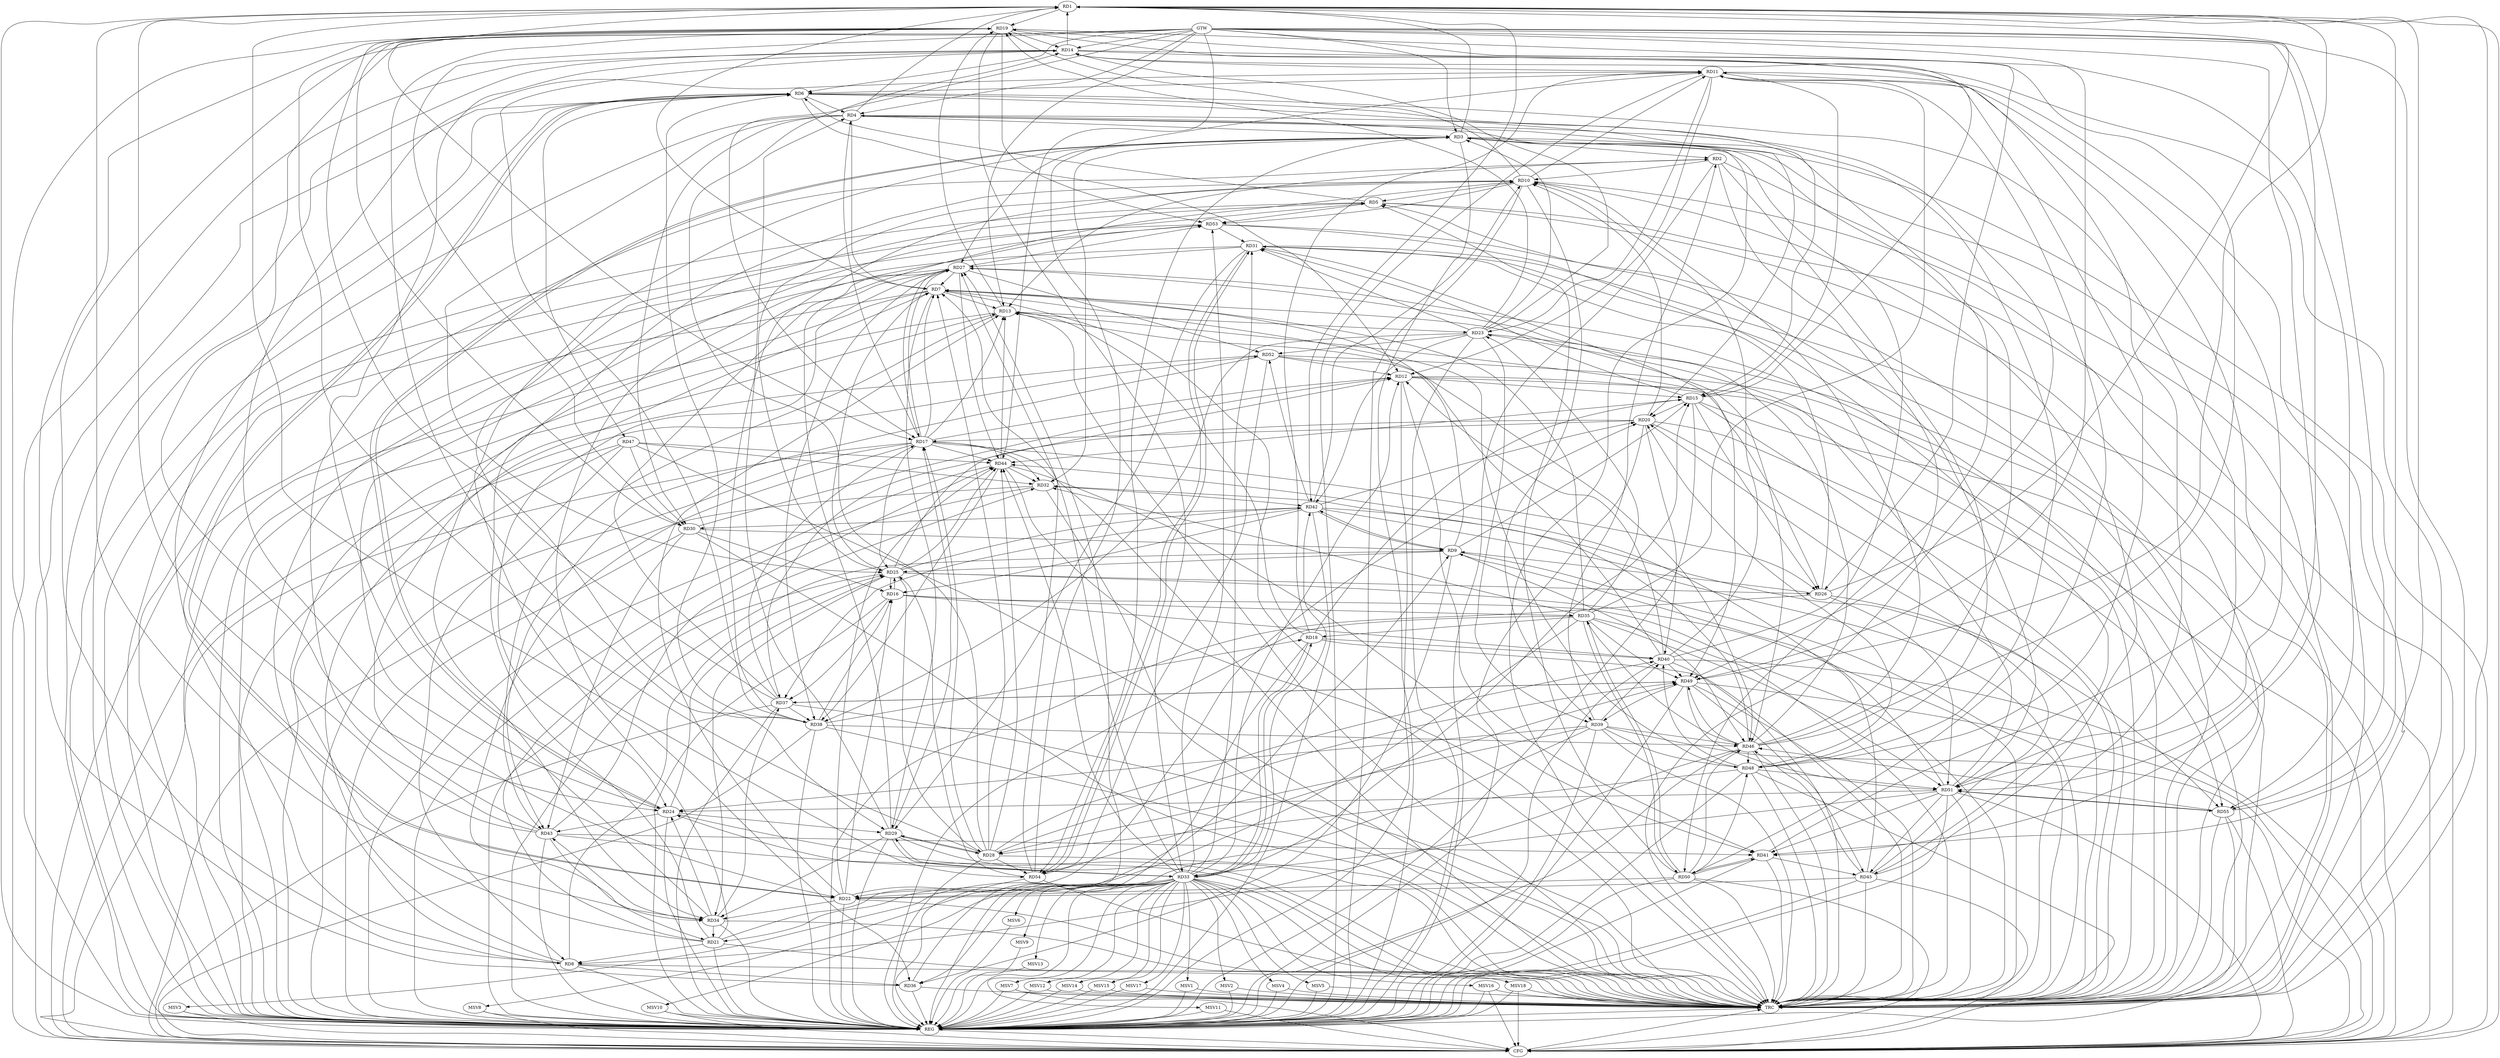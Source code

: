 strict digraph G {
  RD1 [ label="RD1" ];
  RD2 [ label="RD2" ];
  RD3 [ label="RD3" ];
  RD4 [ label="RD4" ];
  RD5 [ label="RD5" ];
  RD6 [ label="RD6" ];
  RD7 [ label="RD7" ];
  RD8 [ label="RD8" ];
  RD9 [ label="RD9" ];
  RD10 [ label="RD10" ];
  RD11 [ label="RD11" ];
  RD12 [ label="RD12" ];
  RD13 [ label="RD13" ];
  RD14 [ label="RD14" ];
  RD15 [ label="RD15" ];
  RD16 [ label="RD16" ];
  RD17 [ label="RD17" ];
  RD18 [ label="RD18" ];
  RD19 [ label="RD19" ];
  RD20 [ label="RD20" ];
  RD21 [ label="RD21" ];
  RD22 [ label="RD22" ];
  RD23 [ label="RD23" ];
  RD24 [ label="RD24" ];
  RD25 [ label="RD25" ];
  RD26 [ label="RD26" ];
  RD27 [ label="RD27" ];
  RD28 [ label="RD28" ];
  RD29 [ label="RD29" ];
  RD30 [ label="RD30" ];
  RD31 [ label="RD31" ];
  RD32 [ label="RD32" ];
  RD33 [ label="RD33" ];
  RD34 [ label="RD34" ];
  RD35 [ label="RD35" ];
  RD36 [ label="RD36" ];
  RD37 [ label="RD37" ];
  RD38 [ label="RD38" ];
  RD39 [ label="RD39" ];
  RD40 [ label="RD40" ];
  RD41 [ label="RD41" ];
  RD42 [ label="RD42" ];
  RD43 [ label="RD43" ];
  RD44 [ label="RD44" ];
  RD45 [ label="RD45" ];
  RD46 [ label="RD46" ];
  RD47 [ label="RD47" ];
  RD48 [ label="RD48" ];
  RD49 [ label="RD49" ];
  RD50 [ label="RD50" ];
  RD51 [ label="RD51" ];
  RD52 [ label="RD52" ];
  RD53 [ label="RD53" ];
  RD54 [ label="RD54" ];
  RD55 [ label="RD55" ];
  GTW [ label="GTW" ];
  REG [ label="REG" ];
  CFG [ label="CFG" ];
  TRC [ label="TRC" ];
  MSV1 [ label="MSV1" ];
  MSV2 [ label="MSV2" ];
  MSV3 [ label="MSV3" ];
  MSV4 [ label="MSV4" ];
  MSV5 [ label="MSV5" ];
  MSV6 [ label="MSV6" ];
  MSV7 [ label="MSV7" ];
  MSV8 [ label="MSV8" ];
  MSV9 [ label="MSV9" ];
  MSV10 [ label="MSV10" ];
  MSV11 [ label="MSV11" ];
  MSV12 [ label="MSV12" ];
  MSV13 [ label="MSV13" ];
  MSV14 [ label="MSV14" ];
  MSV15 [ label="MSV15" ];
  MSV16 [ label="MSV16" ];
  MSV17 [ label="MSV17" ];
  MSV18 [ label="MSV18" ];
  RD3 -> RD1;
  RD4 -> RD1;
  RD7 -> RD1;
  RD14 -> RD1;
  RD1 -> RD19;
  RD26 -> RD1;
  RD28 -> RD1;
  RD1 -> RD34;
  RD1 -> RD41;
  RD1 -> RD42;
  RD43 -> RD1;
  RD49 -> RD1;
  RD1 -> RD54;
  RD55 -> RD1;
  RD3 -> RD2;
  RD2 -> RD10;
  RD2 -> RD13;
  RD39 -> RD2;
  RD43 -> RD2;
  RD2 -> RD48;
  RD2 -> RD49;
  RD4 -> RD3;
  RD21 -> RD3;
  RD23 -> RD3;
  RD3 -> RD24;
  RD24 -> RD3;
  RD3 -> RD27;
  RD3 -> RD32;
  RD40 -> RD3;
  RD46 -> RD3;
  RD3 -> RD54;
  RD6 -> RD4;
  RD4 -> RD7;
  RD17 -> RD4;
  RD4 -> RD20;
  RD4 -> RD25;
  RD29 -> RD4;
  RD4 -> RD30;
  RD48 -> RD4;
  RD4 -> RD50;
  RD5 -> RD6;
  RD10 -> RD5;
  RD24 -> RD5;
  RD37 -> RD5;
  RD50 -> RD5;
  RD51 -> RD5;
  RD5 -> RD53;
  RD8 -> RD6;
  RD11 -> RD6;
  RD6 -> RD12;
  RD6 -> RD15;
  RD6 -> RD22;
  RD22 -> RD6;
  RD38 -> RD6;
  RD6 -> RD47;
  RD6 -> RD51;
  RD9 -> RD7;
  RD7 -> RD13;
  RD17 -> RD7;
  RD25 -> RD7;
  RD27 -> RD7;
  RD28 -> RD7;
  RD7 -> RD29;
  RD33 -> RD7;
  RD35 -> RD7;
  RD43 -> RD7;
  RD7 -> RD46;
  RD48 -> RD7;
  RD21 -> RD8;
  RD8 -> RD25;
  RD8 -> RD36;
  RD46 -> RD8;
  RD47 -> RD8;
  RD8 -> RD52;
  RD8 -> RD53;
  RD9 -> RD15;
  RD21 -> RD9;
  RD9 -> RD25;
  RD26 -> RD9;
  RD30 -> RD9;
  RD9 -> RD36;
  RD9 -> RD42;
  RD42 -> RD9;
  RD9 -> RD46;
  RD51 -> RD9;
  RD10 -> RD11;
  RD10 -> RD19;
  RD20 -> RD10;
  RD21 -> RD10;
  RD10 -> RD25;
  RD29 -> RD10;
  RD10 -> RD38;
  RD10 -> RD39;
  RD40 -> RD10;
  RD42 -> RD10;
  RD45 -> RD10;
  RD46 -> RD10;
  RD10 -> RD53;
  RD11 -> RD12;
  RD14 -> RD11;
  RD11 -> RD15;
  RD18 -> RD11;
  RD11 -> RD22;
  RD11 -> RD23;
  RD35 -> RD11;
  RD41 -> RD11;
  RD48 -> RD11;
  RD11 -> RD50;
  RD54 -> RD11;
  RD12 -> RD15;
  RD17 -> RD12;
  RD25 -> RD12;
  RD30 -> RD12;
  RD33 -> RD12;
  RD40 -> RD12;
  RD12 -> RD41;
  RD52 -> RD12;
  RD17 -> RD13;
  RD18 -> RD13;
  RD13 -> RD19;
  RD21 -> RD13;
  RD22 -> RD13;
  RD13 -> RD23;
  RD13 -> RD26;
  RD40 -> RD13;
  RD13 -> RD43;
  RD44 -> RD13;
  RD15 -> RD14;
  RD19 -> RD14;
  RD23 -> RD14;
  RD28 -> RD14;
  RD34 -> RD14;
  RD38 -> RD14;
  RD14 -> RD51;
  RD18 -> RD15;
  RD15 -> RD20;
  RD15 -> RD26;
  RD15 -> RD31;
  RD33 -> RD15;
  RD15 -> RD44;
  RD22 -> RD16;
  RD16 -> RD25;
  RD25 -> RD16;
  RD30 -> RD16;
  RD16 -> RD35;
  RD16 -> RD37;
  RD38 -> RD16;
  RD16 -> RD40;
  RD42 -> RD16;
  RD19 -> RD17;
  RD20 -> RD17;
  RD17 -> RD25;
  RD17 -> RD26;
  RD17 -> RD27;
  RD27 -> RD17;
  RD28 -> RD17;
  RD29 -> RD17;
  RD17 -> RD32;
  RD17 -> RD34;
  RD37 -> RD17;
  RD17 -> RD44;
  RD18 -> RD33;
  RD33 -> RD18;
  RD35 -> RD18;
  RD38 -> RD18;
  RD18 -> RD40;
  RD23 -> RD19;
  RD30 -> RD19;
  RD19 -> RD33;
  RD36 -> RD19;
  RD38 -> RD19;
  RD46 -> RD19;
  RD19 -> RD53;
  RD19 -> RD55;
  RD22 -> RD20;
  RD20 -> RD37;
  RD20 -> RD40;
  RD42 -> RD20;
  RD45 -> RD20;
  RD48 -> RD20;
  RD20 -> RD55;
  RD21 -> RD32;
  RD34 -> RD21;
  RD39 -> RD21;
  RD43 -> RD21;
  RD33 -> RD22;
  RD22 -> RD34;
  RD35 -> RD22;
  RD22 -> RD44;
  RD45 -> RD22;
  RD50 -> RD22;
  RD23 -> RD31;
  RD35 -> RD23;
  RD23 -> RD38;
  RD23 -> RD39;
  RD23 -> RD42;
  RD51 -> RD23;
  RD23 -> RD52;
  RD24 -> RD25;
  RD27 -> RD24;
  RD24 -> RD29;
  RD33 -> RD24;
  RD34 -> RD24;
  RD39 -> RD24;
  RD24 -> RD43;
  RD51 -> RD24;
  RD25 -> RD26;
  RD25 -> RD28;
  RD25 -> RD34;
  RD25 -> RD42;
  RD25 -> RD44;
  RD54 -> RD25;
  RD26 -> RD31;
  RD26 -> RD51;
  RD31 -> RD27;
  RD27 -> RD34;
  RD36 -> RD27;
  RD37 -> RD27;
  RD27 -> RD38;
  RD27 -> RD44;
  RD46 -> RD27;
  RD27 -> RD52;
  RD27 -> RD53;
  RD54 -> RD27;
  RD28 -> RD29;
  RD29 -> RD28;
  RD39 -> RD28;
  RD28 -> RD40;
  RD28 -> RD44;
  RD48 -> RD28;
  RD28 -> RD49;
  RD28 -> RD54;
  RD31 -> RD29;
  RD29 -> RD33;
  RD33 -> RD29;
  RD29 -> RD34;
  RD42 -> RD30;
  RD30 -> RD43;
  RD47 -> RD30;
  RD33 -> RD31;
  RD31 -> RD49;
  RD53 -> RD31;
  RD31 -> RD54;
  RD54 -> RD31;
  RD35 -> RD32;
  RD32 -> RD42;
  RD44 -> RD32;
  RD46 -> RD32;
  RD47 -> RD32;
  RD33 -> RD36;
  RD33 -> RD42;
  RD33 -> RD44;
  RD51 -> RD33;
  RD33 -> RD53;
  RD34 -> RD37;
  RD34 -> RD43;
  RD46 -> RD35;
  RD35 -> RD49;
  RD35 -> RD50;
  RD50 -> RD35;
  RD35 -> RD51;
  RD53 -> RD36;
  RD37 -> RD38;
  RD42 -> RD37;
  RD37 -> RD49;
  RD49 -> RD37;
  RD44 -> RD38;
  RD38 -> RD46;
  RD39 -> RD40;
  RD39 -> RD46;
  RD39 -> RD48;
  RD49 -> RD39;
  RD48 -> RD40;
  RD40 -> RD49;
  RD43 -> RD41;
  RD44 -> RD41;
  RD41 -> RD45;
  RD41 -> RD50;
  RD50 -> RD41;
  RD51 -> RD41;
  RD42 -> RD52;
  RD42 -> RD55;
  RD43 -> RD44;
  RD52 -> RD43;
  RD45 -> RD44;
  RD47 -> RD44;
  RD45 -> RD46;
  RD49 -> RD45;
  RD51 -> RD45;
  RD53 -> RD45;
  RD46 -> RD48;
  RD46 -> RD49;
  RD50 -> RD46;
  RD52 -> RD46;
  RD55 -> RD46;
  RD50 -> RD48;
  RD48 -> RD51;
  RD49 -> RD51;
  RD54 -> RD49;
  RD51 -> RD55;
  RD55 -> RD51;
  RD52 -> RD54;
  GTW -> RD4;
  GTW -> RD3;
  GTW -> RD55;
  GTW -> RD24;
  GTW -> RD29;
  GTW -> RD41;
  GTW -> RD49;
  GTW -> RD14;
  GTW -> RD13;
  GTW -> RD51;
  GTW -> RD44;
  GTW -> RD8;
  GTW -> RD30;
  GTW -> RD17;
  GTW -> RD6;
  GTW -> RD26;
  RD1 -> REG;
  RD2 -> REG;
  RD3 -> REG;
  RD4 -> REG;
  RD5 -> REG;
  RD6 -> REG;
  RD7 -> REG;
  RD8 -> REG;
  RD9 -> REG;
  RD10 -> REG;
  RD11 -> REG;
  RD12 -> REG;
  RD13 -> REG;
  RD14 -> REG;
  RD15 -> REG;
  RD16 -> REG;
  RD17 -> REG;
  RD18 -> REG;
  RD19 -> REG;
  RD20 -> REG;
  RD21 -> REG;
  RD22 -> REG;
  RD23 -> REG;
  RD24 -> REG;
  RD25 -> REG;
  RD26 -> REG;
  RD27 -> REG;
  RD28 -> REG;
  RD29 -> REG;
  RD30 -> REG;
  RD31 -> REG;
  RD32 -> REG;
  RD33 -> REG;
  RD34 -> REG;
  RD35 -> REG;
  RD36 -> REG;
  RD37 -> REG;
  RD38 -> REG;
  RD39 -> REG;
  RD40 -> REG;
  RD41 -> REG;
  RD42 -> REG;
  RD43 -> REG;
  RD44 -> REG;
  RD45 -> REG;
  RD46 -> REG;
  RD47 -> REG;
  RD48 -> REG;
  RD49 -> REG;
  RD50 -> REG;
  RD51 -> REG;
  RD52 -> REG;
  RD53 -> REG;
  RD54 -> REG;
  RD55 -> REG;
  RD49 -> CFG;
  RD5 -> CFG;
  RD51 -> CFG;
  RD14 -> CFG;
  RD15 -> CFG;
  RD47 -> CFG;
  RD6 -> CFG;
  RD39 -> CFG;
  RD38 -> CFG;
  RD7 -> CFG;
  RD12 -> CFG;
  RD17 -> CFG;
  RD31 -> CFG;
  RD1 -> CFG;
  RD40 -> CFG;
  RD50 -> CFG;
  RD55 -> CFG;
  RD37 -> CFG;
  RD45 -> CFG;
  RD3 -> CFG;
  RD32 -> CFG;
  RD48 -> CFG;
  REG -> CFG;
  RD1 -> TRC;
  RD2 -> TRC;
  RD3 -> TRC;
  RD4 -> TRC;
  RD5 -> TRC;
  RD6 -> TRC;
  RD7 -> TRC;
  RD8 -> TRC;
  RD9 -> TRC;
  RD10 -> TRC;
  RD11 -> TRC;
  RD12 -> TRC;
  RD13 -> TRC;
  RD14 -> TRC;
  RD15 -> TRC;
  RD16 -> TRC;
  RD17 -> TRC;
  RD18 -> TRC;
  RD19 -> TRC;
  RD20 -> TRC;
  RD21 -> TRC;
  RD22 -> TRC;
  RD23 -> TRC;
  RD24 -> TRC;
  RD25 -> TRC;
  RD26 -> TRC;
  RD27 -> TRC;
  RD28 -> TRC;
  RD29 -> TRC;
  RD30 -> TRC;
  RD31 -> TRC;
  RD32 -> TRC;
  RD33 -> TRC;
  RD34 -> TRC;
  RD35 -> TRC;
  RD36 -> TRC;
  RD37 -> TRC;
  RD38 -> TRC;
  RD39 -> TRC;
  RD40 -> TRC;
  RD41 -> TRC;
  RD42 -> TRC;
  RD43 -> TRC;
  RD44 -> TRC;
  RD45 -> TRC;
  RD46 -> TRC;
  RD47 -> TRC;
  RD48 -> TRC;
  RD49 -> TRC;
  RD50 -> TRC;
  RD51 -> TRC;
  RD52 -> TRC;
  RD53 -> TRC;
  RD54 -> TRC;
  RD55 -> TRC;
  GTW -> TRC;
  CFG -> TRC;
  TRC -> REG;
  RD33 -> MSV1;
  RD33 -> MSV2;
  RD33 -> MSV3;
  RD33 -> MSV4;
  RD33 -> MSV5;
  MSV1 -> REG;
  MSV1 -> TRC;
  MSV2 -> REG;
  MSV2 -> TRC;
  MSV3 -> REG;
  MSV3 -> CFG;
  MSV4 -> REG;
  MSV4 -> TRC;
  MSV5 -> REG;
  MSV5 -> TRC;
  RD33 -> MSV6;
  MSV6 -> REG;
  RD33 -> MSV7;
  RD33 -> MSV8;
  MSV7 -> REG;
  MSV7 -> TRC;
  MSV7 -> CFG;
  MSV8 -> REG;
  MSV8 -> CFG;
  RD33 -> MSV9;
  RD33 -> MSV10;
  RD33 -> MSV11;
  MSV9 -> REG;
  MSV10 -> REG;
  MSV10 -> CFG;
  MSV11 -> REG;
  MSV11 -> CFG;
  RD33 -> MSV12;
  MSV12 -> REG;
  MSV12 -> TRC;
  RD33 -> MSV13;
  MSV13 -> REG;
  RD33 -> MSV14;
  MSV14 -> REG;
  MSV14 -> TRC;
  RD33 -> MSV15;
  MSV15 -> REG;
  MSV15 -> TRC;
  RD33 -> MSV16;
  RD33 -> MSV17;
  RD33 -> MSV18;
  MSV16 -> REG;
  MSV16 -> TRC;
  MSV16 -> CFG;
  MSV17 -> REG;
  MSV17 -> TRC;
  MSV18 -> REG;
  MSV18 -> TRC;
  MSV18 -> CFG;
}

